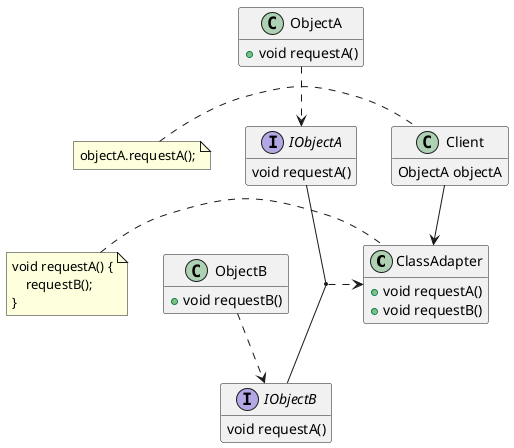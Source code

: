 @startuml class_adapter_pattern

class ClassAdapter{
    +void requestA()
    +void requestB()
}
note left
void requestA() {
    requestB();
}
end note

class ObjectA{
    +void requestA()
}

interface IObjectA{
    void requestA()
}

class ObjectB{
    +void requestB()
}

interface IObjectB{
    void requestA()
}

class Client{
    ObjectA objectA
}
note left: objectA.requestA();

ObjectA ..> IObjectA
ObjectB ..> IObjectB

(IObjectA,IObjectB) ..> ClassAdapter

Client --> ClassAdapter

hide empty members

@enduml